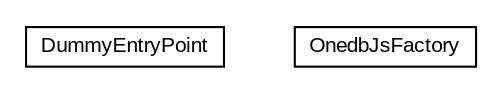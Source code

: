 #!/usr/local/bin/dot
#
# Class diagram 
# Generated by UMLGraph version 5.1 (http://www.umlgraph.org/)
#

digraph G {
	edge [fontname="arial",fontsize=10,labelfontname="arial",labelfontsize=10];
	node [fontname="arial",fontsize=10,shape=plaintext];
	nodesep=0.25;
	ranksep=0.5;
	// com.ononedb.nextweb.js.internal.DummyEntryPoint
	c22 [label=<<table title="com.ononedb.nextweb.js.internal.DummyEntryPoint" border="0" cellborder="1" cellspacing="0" cellpadding="2" port="p" href="./DummyEntryPoint.html">
		<tr><td><table border="0" cellspacing="0" cellpadding="1">
<tr><td align="center" balign="center"> DummyEntryPoint </td></tr>
		</table></td></tr>
		</table>>, fontname="arial", fontcolor="black", fontsize=10.0];
	// com.ononedb.nextweb.js.internal.OnedbJsFactory
	c23 [label=<<table title="com.ononedb.nextweb.js.internal.OnedbJsFactory" border="0" cellborder="1" cellspacing="0" cellpadding="2" port="p" href="./OnedbJsFactory.html">
		<tr><td><table border="0" cellspacing="0" cellpadding="1">
<tr><td align="center" balign="center"> OnedbJsFactory </td></tr>
		</table></td></tr>
		</table>>, fontname="arial", fontcolor="black", fontsize=10.0];
}

